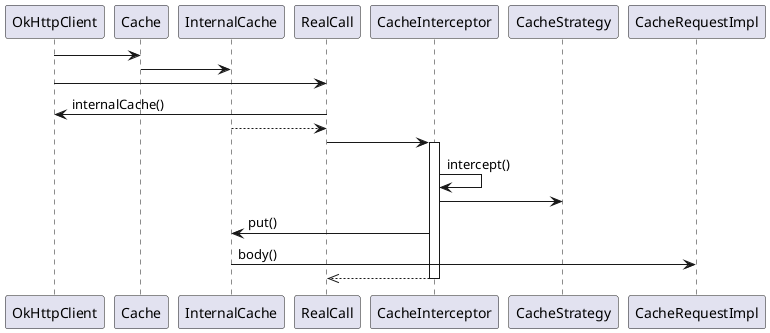 @startuml
'Alice -> Bob: Authentication Request
'Bob --> Alice: Authentication Response
'
'Alice -> Bob: Another authentication Request
'Alice <-- Bob: another authentication Response

OkHttpClient -> Cache
Cache -> InternalCache
OkHttpClient -> RealCall
RealCall -> OkHttpClient:internalCache()
RealCall <-- InternalCache
RealCall -> CacheInterceptor

activate CacheInterceptor
CacheInterceptor -> CacheInterceptor:intercept()
CacheInterceptor -> CacheStrategy
CacheInterceptor -> InternalCache:put()
InternalCache -> CacheRequestImpl:body()
RealCall <<-- CacheInterceptor
deactivate CacheInterceptor

@enduml